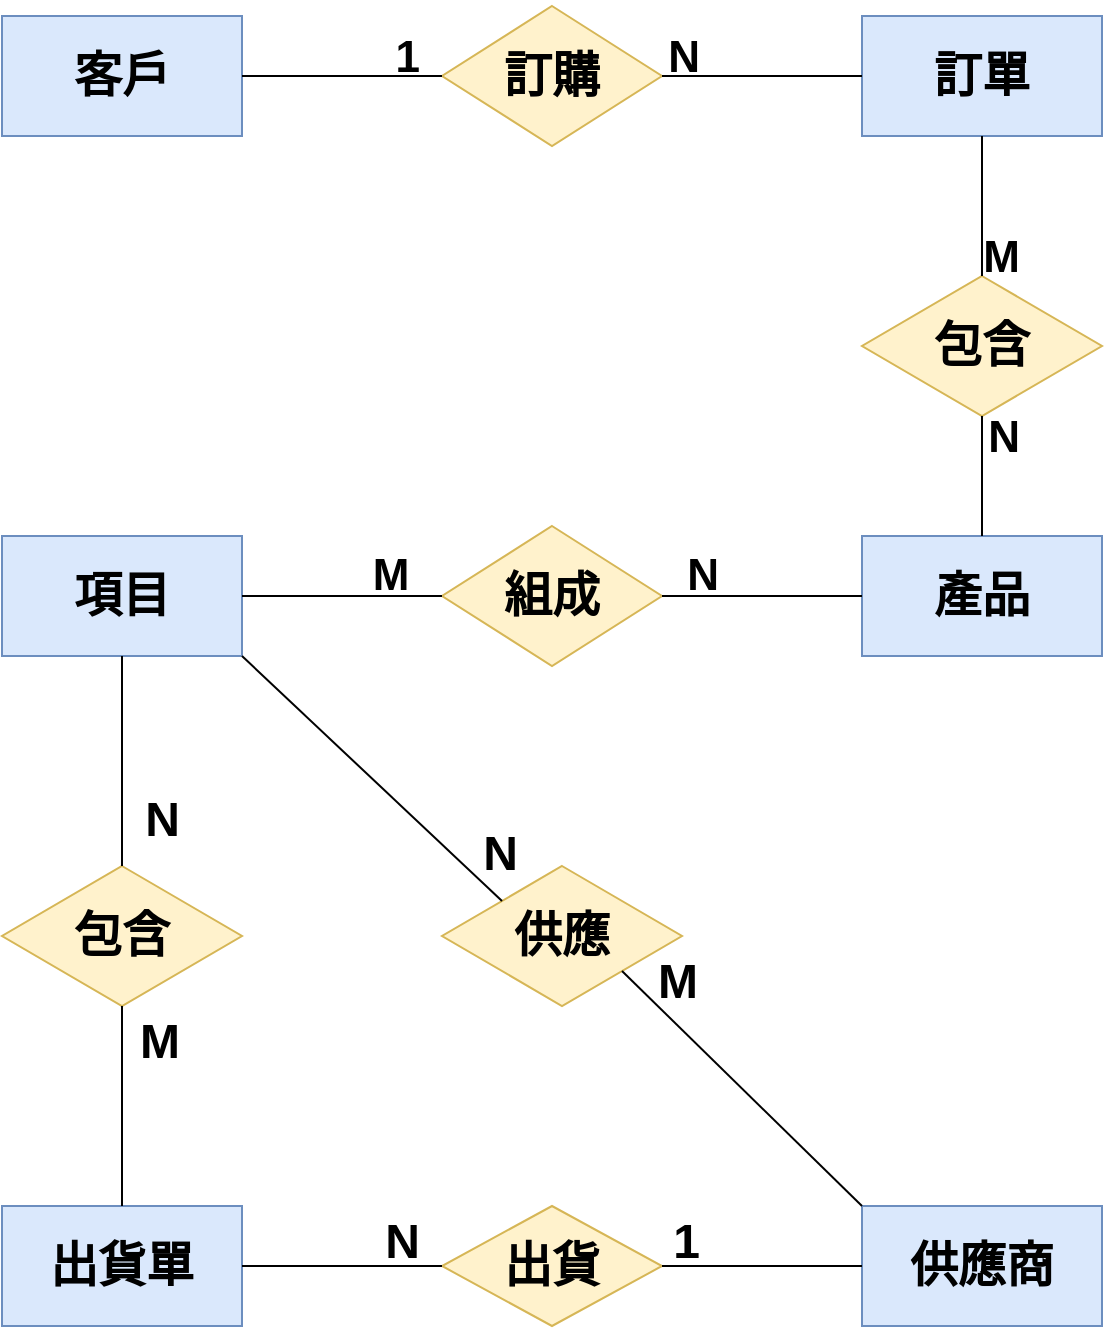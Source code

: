 <mxfile version="24.1.0" type="device">
  <diagram id="y0cj9fAMyLY7VwO_Rqzw" name="Page-1">
    <mxGraphModel dx="1219" dy="724" grid="1" gridSize="10" guides="1" tooltips="1" connect="1" arrows="1" fold="1" page="1" pageScale="1" pageWidth="1169" pageHeight="827" math="0" shadow="0">
      <root>
        <mxCell id="0" />
        <mxCell id="1" parent="0" />
        <mxCell id="M5JYhGB-ZCMa98F_5PCm-1" value="&lt;h1&gt;客戶&lt;/h1&gt;" style="rounded=0;whiteSpace=wrap;html=1;fillColor=#dae8fc;strokeColor=#6c8ebf;" parent="1" vertex="1">
          <mxGeometry x="330" y="88" width="120" height="60" as="geometry" />
        </mxCell>
        <mxCell id="M5JYhGB-ZCMa98F_5PCm-2" value="&lt;h1&gt;組成&lt;/h1&gt;" style="rhombus;whiteSpace=wrap;html=1;fillColor=#fff2cc;strokeColor=#d6b656;" parent="1" vertex="1">
          <mxGeometry x="550" y="343" width="110" height="70" as="geometry" />
        </mxCell>
        <mxCell id="M5JYhGB-ZCMa98F_5PCm-3" value="&lt;h1&gt;產品&lt;/h1&gt;" style="rounded=0;whiteSpace=wrap;html=1;fillColor=#dae8fc;strokeColor=#6c8ebf;" parent="1" vertex="1">
          <mxGeometry x="760" y="348" width="120" height="60" as="geometry" />
        </mxCell>
        <mxCell id="M5JYhGB-ZCMa98F_5PCm-4" value="&lt;h1&gt;項目&lt;/h1&gt;" style="rounded=0;whiteSpace=wrap;html=1;fillColor=#dae8fc;strokeColor=#6c8ebf;" parent="1" vertex="1">
          <mxGeometry x="330" y="348" width="120" height="60" as="geometry" />
        </mxCell>
        <mxCell id="M5JYhGB-ZCMa98F_5PCm-5" value="" style="endArrow=none;html=1;rounded=0;fontFamily=Helvetica;fontSize=11;fontColor=default;labelBackgroundColor=none;entryX=0;entryY=0.5;entryDx=0;entryDy=0;exitX=1;exitY=0.5;exitDx=0;exitDy=0;" parent="1" source="M5JYhGB-ZCMa98F_5PCm-4" target="M5JYhGB-ZCMa98F_5PCm-2" edge="1">
          <mxGeometry width="50" height="50" relative="1" as="geometry">
            <mxPoint x="400" y="408" as="sourcePoint" />
            <mxPoint x="450" y="358" as="targetPoint" />
          </mxGeometry>
        </mxCell>
        <mxCell id="M5JYhGB-ZCMa98F_5PCm-6" value="&lt;h1&gt;M&lt;/h1&gt;" style="edgeLabel;html=1;align=center;verticalAlign=middle;resizable=0;points=[];fontFamily=Helvetica;fontSize=11;fontColor=default;labelBackgroundColor=none;fillColor=none;gradientColor=none;" parent="M5JYhGB-ZCMa98F_5PCm-5" vertex="1" connectable="0">
          <mxGeometry x="-0.156" relative="1" as="geometry">
            <mxPoint x="32" y="-10" as="offset" />
          </mxGeometry>
        </mxCell>
        <mxCell id="M5JYhGB-ZCMa98F_5PCm-7" value="" style="endArrow=none;html=1;rounded=0;fontFamily=Helvetica;fontSize=11;fontColor=default;labelBackgroundColor=none;exitX=1;exitY=0.5;exitDx=0;exitDy=0;entryX=0;entryY=0.5;entryDx=0;entryDy=0;" parent="1" source="M5JYhGB-ZCMa98F_5PCm-2" target="M5JYhGB-ZCMa98F_5PCm-3" edge="1">
          <mxGeometry width="50" height="50" relative="1" as="geometry">
            <mxPoint x="610" y="298" as="sourcePoint" />
            <mxPoint x="660" y="248" as="targetPoint" />
          </mxGeometry>
        </mxCell>
        <mxCell id="M5JYhGB-ZCMa98F_5PCm-8" value="&lt;h1&gt;N&lt;/h1&gt;" style="edgeLabel;html=1;align=center;verticalAlign=middle;resizable=0;points=[];fontFamily=Helvetica;fontSize=11;fontColor=default;labelBackgroundColor=none;fillColor=none;gradientColor=none;" parent="M5JYhGB-ZCMa98F_5PCm-7" vertex="1" connectable="0">
          <mxGeometry x="-0.12" y="4" relative="1" as="geometry">
            <mxPoint x="-24" y="-6" as="offset" />
          </mxGeometry>
        </mxCell>
        <mxCell id="M5JYhGB-ZCMa98F_5PCm-9" value="&lt;h1&gt;包含&lt;/h1&gt;" style="rhombus;whiteSpace=wrap;html=1;fillColor=#fff2cc;strokeColor=#d6b656;" parent="1" vertex="1">
          <mxGeometry x="330" y="513" width="120" height="70" as="geometry" />
        </mxCell>
        <mxCell id="M5JYhGB-ZCMa98F_5PCm-14" value="&lt;h1&gt;訂單&lt;/h1&gt;" style="rounded=0;whiteSpace=wrap;html=1;fillColor=#dae8fc;strokeColor=#6c8ebf;" parent="1" vertex="1">
          <mxGeometry x="760" y="88" width="120" height="60" as="geometry" />
        </mxCell>
        <mxCell id="M5JYhGB-ZCMa98F_5PCm-15" value="&lt;h1&gt;訂購&lt;/h1&gt;" style="rhombus;whiteSpace=wrap;html=1;fillColor=#fff2cc;strokeColor=#d6b656;" parent="1" vertex="1">
          <mxGeometry x="550" y="83" width="110" height="70" as="geometry" />
        </mxCell>
        <mxCell id="M5JYhGB-ZCMa98F_5PCm-16" value="&lt;h1&gt;包含&lt;/h1&gt;" style="rhombus;whiteSpace=wrap;html=1;fillColor=#fff2cc;strokeColor=#d6b656;" parent="1" vertex="1">
          <mxGeometry x="760" y="218" width="120" height="70" as="geometry" />
        </mxCell>
        <mxCell id="M5JYhGB-ZCMa98F_5PCm-17" value="" style="endArrow=none;html=1;rounded=0;fontFamily=Helvetica;fontSize=11;fontColor=default;labelBackgroundColor=none;entryX=0.5;entryY=1;entryDx=0;entryDy=0;exitX=0.5;exitY=0;exitDx=0;exitDy=0;" parent="1" source="M5JYhGB-ZCMa98F_5PCm-3" target="M5JYhGB-ZCMa98F_5PCm-16" edge="1">
          <mxGeometry relative="1" as="geometry">
            <mxPoint x="650" y="278" as="sourcePoint" />
            <mxPoint x="710" y="268" as="targetPoint" />
          </mxGeometry>
        </mxCell>
        <mxCell id="M5JYhGB-ZCMa98F_5PCm-18" value="&lt;h1&gt;N&lt;/h1&gt;" style="resizable=0;html=1;whiteSpace=wrap;align=right;verticalAlign=bottom;fontFamily=Helvetica;fontSize=11;fontColor=default;labelBackgroundColor=none;fillColor=none;gradientColor=none;" parent="M5JYhGB-ZCMa98F_5PCm-17" connectable="0" vertex="1">
          <mxGeometry x="1" relative="1" as="geometry">
            <mxPoint x="20" y="40" as="offset" />
          </mxGeometry>
        </mxCell>
        <mxCell id="M5JYhGB-ZCMa98F_5PCm-19" value="" style="endArrow=none;html=1;rounded=0;fontFamily=Helvetica;fontSize=11;fontColor=default;labelBackgroundColor=none;exitX=0.5;exitY=1;exitDx=0;exitDy=0;entryX=0.5;entryY=0;entryDx=0;entryDy=0;" parent="1" source="M5JYhGB-ZCMa98F_5PCm-14" target="M5JYhGB-ZCMa98F_5PCm-16" edge="1">
          <mxGeometry relative="1" as="geometry">
            <mxPoint x="550" y="168" as="sourcePoint" />
            <mxPoint x="710" y="168" as="targetPoint" />
          </mxGeometry>
        </mxCell>
        <mxCell id="M5JYhGB-ZCMa98F_5PCm-20" value="&lt;h1&gt;M&lt;/h1&gt;" style="resizable=0;html=1;whiteSpace=wrap;align=right;verticalAlign=bottom;fontFamily=Helvetica;fontSize=11;fontColor=default;labelBackgroundColor=none;fillColor=none;gradientColor=none;" parent="M5JYhGB-ZCMa98F_5PCm-19" connectable="0" vertex="1">
          <mxGeometry relative="1" as="geometry">
            <mxPoint x="20" y="55" as="offset" />
          </mxGeometry>
        </mxCell>
        <mxCell id="M5JYhGB-ZCMa98F_5PCm-21" value="" style="endArrow=none;html=1;rounded=0;fontFamily=Helvetica;fontSize=11;fontColor=default;labelBackgroundColor=none;entryX=1;entryY=0.5;entryDx=0;entryDy=0;exitX=0;exitY=0.5;exitDx=0;exitDy=0;" parent="1" source="M5JYhGB-ZCMa98F_5PCm-14" target="M5JYhGB-ZCMa98F_5PCm-15" edge="1">
          <mxGeometry relative="1" as="geometry">
            <mxPoint x="550" y="168" as="sourcePoint" />
            <mxPoint x="710" y="168" as="targetPoint" />
          </mxGeometry>
        </mxCell>
        <mxCell id="M5JYhGB-ZCMa98F_5PCm-22" value="&lt;h1&gt;N&lt;/h1&gt;" style="resizable=0;html=1;whiteSpace=wrap;align=right;verticalAlign=bottom;fontFamily=Helvetica;fontSize=11;fontColor=default;labelBackgroundColor=none;fillColor=none;gradientColor=none;" parent="M5JYhGB-ZCMa98F_5PCm-21" connectable="0" vertex="1">
          <mxGeometry x="1" relative="1" as="geometry">
            <mxPoint x="20" y="20" as="offset" />
          </mxGeometry>
        </mxCell>
        <mxCell id="M5JYhGB-ZCMa98F_5PCm-23" value="" style="endArrow=none;html=1;rounded=0;fontFamily=Helvetica;fontSize=11;fontColor=default;labelBackgroundColor=none;exitX=1;exitY=0.5;exitDx=0;exitDy=0;entryX=0;entryY=0.5;entryDx=0;entryDy=0;" parent="1" source="M5JYhGB-ZCMa98F_5PCm-1" target="M5JYhGB-ZCMa98F_5PCm-15" edge="1">
          <mxGeometry relative="1" as="geometry">
            <mxPoint x="445" y="117.5" as="sourcePoint" />
            <mxPoint x="530" y="118" as="targetPoint" />
          </mxGeometry>
        </mxCell>
        <mxCell id="M5JYhGB-ZCMa98F_5PCm-24" value="&lt;h1&gt;1&lt;/h1&gt;" style="resizable=0;html=1;whiteSpace=wrap;align=right;verticalAlign=bottom;fontFamily=Helvetica;fontSize=11;fontColor=default;labelBackgroundColor=none;fillColor=none;gradientColor=none;" parent="M5JYhGB-ZCMa98F_5PCm-23" connectable="0" vertex="1">
          <mxGeometry x="1" relative="1" as="geometry">
            <mxPoint x="-10" y="20" as="offset" />
          </mxGeometry>
        </mxCell>
        <mxCell id="M5JYhGB-ZCMa98F_5PCm-25" value="&lt;h1&gt;出貨單&lt;/h1&gt;" style="rounded=0;whiteSpace=wrap;html=1;fillColor=#dae8fc;strokeColor=#6c8ebf;" parent="1" vertex="1">
          <mxGeometry x="330" y="683" width="120" height="60" as="geometry" />
        </mxCell>
        <mxCell id="M5JYhGB-ZCMa98F_5PCm-26" value="" style="endArrow=none;html=1;rounded=0;exitX=0.5;exitY=0;exitDx=0;exitDy=0;entryX=0.5;entryY=1;entryDx=0;entryDy=0;" parent="1" source="M5JYhGB-ZCMa98F_5PCm-25" target="M5JYhGB-ZCMa98F_5PCm-9" edge="1">
          <mxGeometry relative="1" as="geometry">
            <mxPoint x="620" y="753" as="sourcePoint" />
            <mxPoint x="780" y="753" as="targetPoint" />
          </mxGeometry>
        </mxCell>
        <mxCell id="M5JYhGB-ZCMa98F_5PCm-27" value="&lt;h1&gt;M&lt;/h1&gt;" style="resizable=0;html=1;whiteSpace=wrap;align=right;verticalAlign=bottom;" parent="M5JYhGB-ZCMa98F_5PCm-26" connectable="0" vertex="1">
          <mxGeometry x="1" relative="1" as="geometry">
            <mxPoint x="30" y="50" as="offset" />
          </mxGeometry>
        </mxCell>
        <mxCell id="M5JYhGB-ZCMa98F_5PCm-28" value="" style="endArrow=none;html=1;rounded=0;exitX=0.5;exitY=1;exitDx=0;exitDy=0;entryX=0.5;entryY=0;entryDx=0;entryDy=0;" parent="1" source="M5JYhGB-ZCMa98F_5PCm-4" target="M5JYhGB-ZCMa98F_5PCm-9" edge="1">
          <mxGeometry relative="1" as="geometry">
            <mxPoint x="620" y="753" as="sourcePoint" />
            <mxPoint x="780" y="753" as="targetPoint" />
          </mxGeometry>
        </mxCell>
        <mxCell id="M5JYhGB-ZCMa98F_5PCm-29" value="&lt;h1&gt;N&lt;/h1&gt;" style="resizable=0;html=1;whiteSpace=wrap;align=right;verticalAlign=bottom;" parent="M5JYhGB-ZCMa98F_5PCm-28" connectable="0" vertex="1">
          <mxGeometry x="1" relative="1" as="geometry">
            <mxPoint x="30" y="9" as="offset" />
          </mxGeometry>
        </mxCell>
        <mxCell id="M5JYhGB-ZCMa98F_5PCm-30" value="&lt;h1&gt;供應商&lt;/h1&gt;" style="rounded=0;whiteSpace=wrap;html=1;fillColor=#dae8fc;strokeColor=#6c8ebf;" parent="1" vertex="1">
          <mxGeometry x="760" y="683" width="120" height="60" as="geometry" />
        </mxCell>
        <mxCell id="M5JYhGB-ZCMa98F_5PCm-31" value="&lt;h1&gt;出貨&lt;/h1&gt;" style="rhombus;whiteSpace=wrap;html=1;fillColor=#fff2cc;strokeColor=#d6b656;" parent="1" vertex="1">
          <mxGeometry x="550" y="683" width="110" height="60" as="geometry" />
        </mxCell>
        <mxCell id="M5JYhGB-ZCMa98F_5PCm-32" value="" style="endArrow=none;html=1;rounded=0;entryX=1;entryY=0.5;entryDx=0;entryDy=0;exitX=0;exitY=0.5;exitDx=0;exitDy=0;" parent="1" source="M5JYhGB-ZCMa98F_5PCm-30" target="M5JYhGB-ZCMa98F_5PCm-31" edge="1">
          <mxGeometry relative="1" as="geometry">
            <mxPoint x="620" y="613" as="sourcePoint" />
            <mxPoint x="780" y="613" as="targetPoint" />
          </mxGeometry>
        </mxCell>
        <mxCell id="M5JYhGB-ZCMa98F_5PCm-33" value="&lt;h1&gt;1&lt;/h1&gt;" style="resizable=0;html=1;whiteSpace=wrap;align=right;verticalAlign=bottom;" parent="M5JYhGB-ZCMa98F_5PCm-32" connectable="0" vertex="1">
          <mxGeometry x="1" relative="1" as="geometry">
            <mxPoint x="20" y="20" as="offset" />
          </mxGeometry>
        </mxCell>
        <mxCell id="M5JYhGB-ZCMa98F_5PCm-34" value="" style="endArrow=none;html=1;rounded=0;exitX=1;exitY=0.5;exitDx=0;exitDy=0;entryX=0;entryY=0.5;entryDx=0;entryDy=0;" parent="1" source="M5JYhGB-ZCMa98F_5PCm-25" target="M5JYhGB-ZCMa98F_5PCm-31" edge="1">
          <mxGeometry relative="1" as="geometry">
            <mxPoint x="620" y="613" as="sourcePoint" />
            <mxPoint x="780" y="613" as="targetPoint" />
          </mxGeometry>
        </mxCell>
        <mxCell id="M5JYhGB-ZCMa98F_5PCm-35" value="&lt;h1&gt;N&lt;/h1&gt;" style="resizable=0;html=1;whiteSpace=wrap;align=right;verticalAlign=bottom;" parent="M5JYhGB-ZCMa98F_5PCm-34" connectable="0" vertex="1">
          <mxGeometry x="1" relative="1" as="geometry">
            <mxPoint x="-10" y="20" as="offset" />
          </mxGeometry>
        </mxCell>
        <mxCell id="M5JYhGB-ZCMa98F_5PCm-36" value="&lt;h1&gt;供應&lt;/h1&gt;" style="rhombus;whiteSpace=wrap;html=1;fillColor=#fff2cc;strokeColor=#d6b656;" parent="1" vertex="1">
          <mxGeometry x="550" y="513" width="120" height="70" as="geometry" />
        </mxCell>
        <mxCell id="M5JYhGB-ZCMa98F_5PCm-37" value="" style="endArrow=none;html=1;rounded=0;exitX=1;exitY=1;exitDx=0;exitDy=0;entryX=0;entryY=0;entryDx=0;entryDy=0;" parent="1" source="M5JYhGB-ZCMa98F_5PCm-4" target="M5JYhGB-ZCMa98F_5PCm-36" edge="1">
          <mxGeometry relative="1" as="geometry">
            <mxPoint x="400" y="418" as="sourcePoint" />
            <mxPoint x="400" y="523" as="targetPoint" />
          </mxGeometry>
        </mxCell>
        <mxCell id="M5JYhGB-ZCMa98F_5PCm-38" value="&lt;h1&gt;N&lt;/h1&gt;" style="resizable=0;html=1;whiteSpace=wrap;align=right;verticalAlign=bottom;" parent="M5JYhGB-ZCMa98F_5PCm-37" connectable="0" vertex="1">
          <mxGeometry x="1" relative="1" as="geometry">
            <mxPoint x="10" y="9" as="offset" />
          </mxGeometry>
        </mxCell>
        <mxCell id="M5JYhGB-ZCMa98F_5PCm-39" value="" style="endArrow=none;html=1;rounded=0;exitX=0;exitY=0;exitDx=0;exitDy=0;entryX=1;entryY=1;entryDx=0;entryDy=0;" parent="1" source="M5JYhGB-ZCMa98F_5PCm-30" target="M5JYhGB-ZCMa98F_5PCm-36" edge="1">
          <mxGeometry relative="1" as="geometry">
            <mxPoint x="400" y="693" as="sourcePoint" />
            <mxPoint x="630" y="563" as="targetPoint" />
          </mxGeometry>
        </mxCell>
        <mxCell id="M5JYhGB-ZCMa98F_5PCm-40" value="&lt;h1&gt;M&lt;/h1&gt;" style="resizable=0;html=1;whiteSpace=wrap;align=right;verticalAlign=bottom;" parent="M5JYhGB-ZCMa98F_5PCm-39" connectable="0" vertex="1">
          <mxGeometry x="1" relative="1" as="geometry">
            <mxPoint x="40" y="38" as="offset" />
          </mxGeometry>
        </mxCell>
      </root>
    </mxGraphModel>
  </diagram>
</mxfile>
